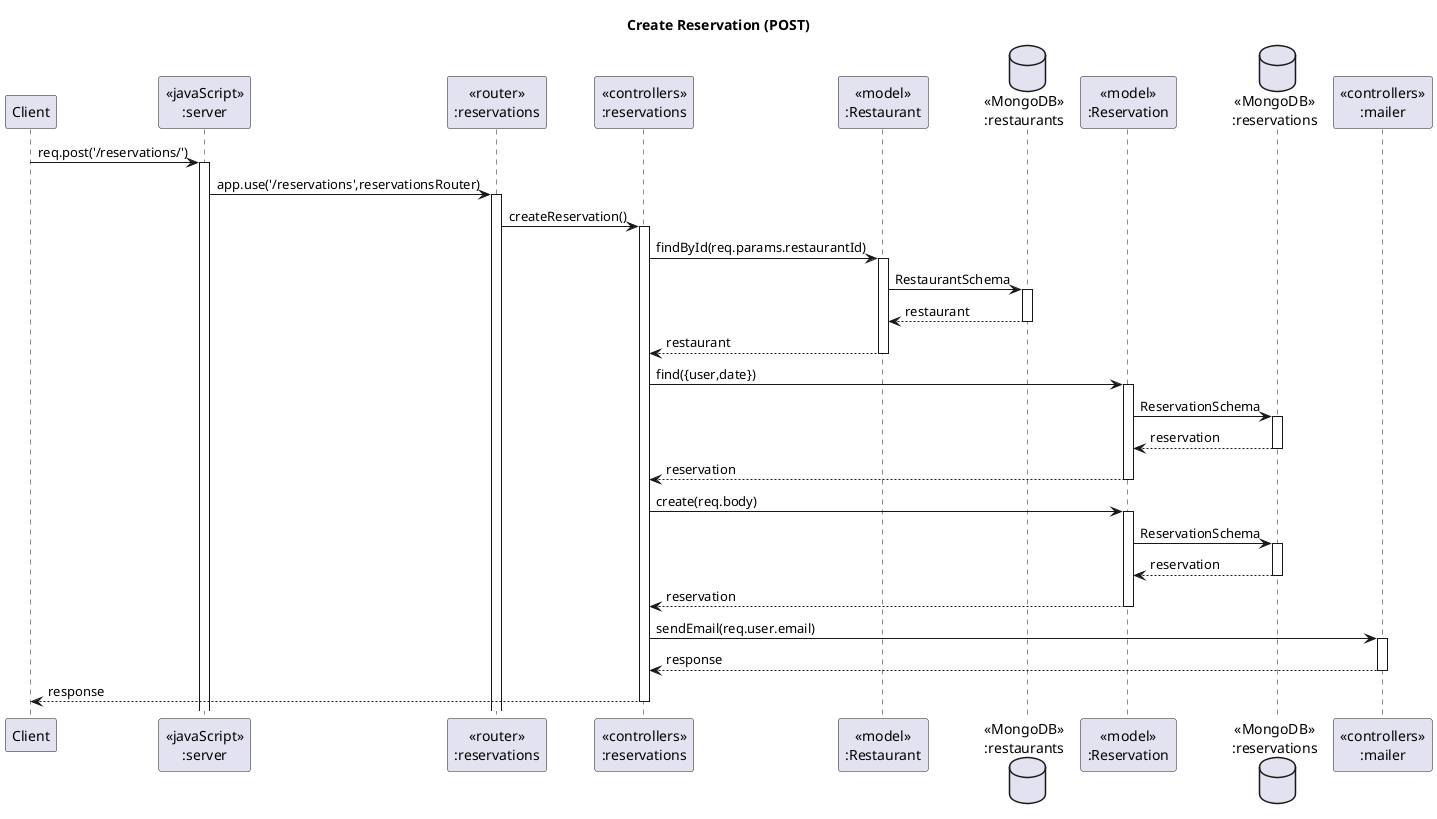 @startuml Create Reservation (POST)

' header Sameple VacQ Sequence Diagram
' footer Page %page% of %lastpage%
title "Create Reservation (POST)"

participant "Client" as client
participant "<<javaScript>>\n:server" as server
participant "<<router>>\n:reservations" as reservationsRouter
participant "<<controllers>>\n:reservations" as reservationsController
participant "<<model>>\n:Restaurant" as restaurantModel
database "<<MongoDB>>\n:restaurants" as RestaurantsDatabase
participant "<<model>>\n:Reservation" as reservationModel
database "<<MongoDB>>\n:reservations" as ReservationsDatabase
participant "<<controllers>>\n:mailer" as mailerController

client->server ++:req.post('/reservations/')
server->reservationsRouter ++:app.use('/reservations',reservationsRouter)
reservationsRouter -> reservationsController ++:createReservation()
reservationsController ->restaurantModel ++:findById(req.params.restaurantId)
restaurantModel ->RestaurantsDatabase ++: RestaurantSchema
RestaurantsDatabase --> restaurantModel --: restaurant
restaurantModel --> reservationsController --:restaurant
reservationsController -> reservationModel ++:find({user,date})
reservationModel ->ReservationsDatabase ++: ReservationSchema
ReservationsDatabase --> reservationModel --: reservation
reservationModel --> reservationsController --:reservation
reservationsController->reservationModel ++:create(req.body)
reservationModel ->ReservationsDatabase ++: ReservationSchema
ReservationsDatabase --> reservationModel --: reservation
reservationModel --> reservationsController --:reservation
reservationsController -> mailerController ++:sendEmail(req.user.email)
mailerController --> reservationsController --:response
reservationsController-->client --:response

@enduml
